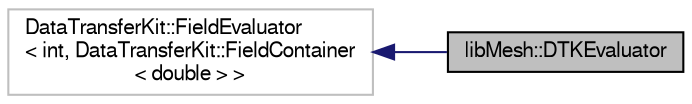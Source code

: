 digraph "libMesh::DTKEvaluator"
{
  edge [fontname="FreeSans",fontsize="10",labelfontname="FreeSans",labelfontsize="10"];
  node [fontname="FreeSans",fontsize="10",shape=record];
  rankdir="LR";
  Node1 [label="libMesh::DTKEvaluator",height=0.2,width=0.4,color="black", fillcolor="grey75", style="filled", fontcolor="black"];
  Node2 -> Node1 [dir="back",color="midnightblue",fontsize="10",style="solid",fontname="FreeSans"];
  Node2 [label="DataTransferKit::FieldEvaluator\l\< int, DataTransferKit::FieldContainer\l\< double \> \>",height=0.2,width=0.4,color="grey75", fillcolor="white", style="filled"];
}
